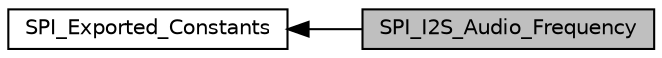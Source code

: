 digraph "SPI_I2S_Audio_Frequency"
{
  edge [fontname="Helvetica",fontsize="10",labelfontname="Helvetica",labelfontsize="10"];
  node [fontname="Helvetica",fontsize="10",shape=record];
  rankdir=LR;
  Node0 [label="SPI_I2S_Audio_Frequency",height=0.2,width=0.4,color="black", fillcolor="grey75", style="filled", fontcolor="black"];
  Node1 [label="SPI_Exported_Constants",height=0.2,width=0.4,color="black", fillcolor="white", style="filled",URL="$group___s_p_i___exported___constants.html"];
  Node1->Node0 [shape=plaintext, dir="back", style="solid"];
}
